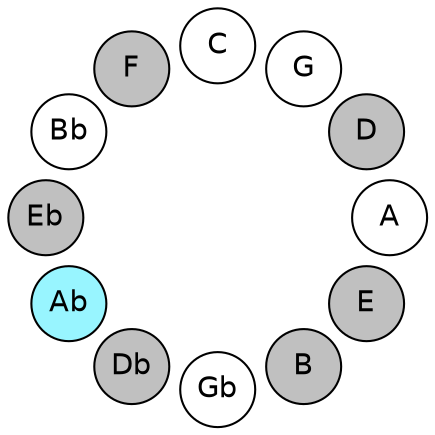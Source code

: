 
graph {

layout = circo;
mindist = .1

node [shape = circle, fontname = Helvetica, margin = 0, style = filled]
edge [style=invis]

subgraph 1 {
	E -- B -- Gb -- Db -- Ab -- Eb -- Bb -- F -- C -- G -- D -- A -- E
}

E [fillcolor = gray];
B [fillcolor = gray];
Gb [fillcolor = white];
Db [fillcolor = gray];
Ab [fillcolor = cadetblue1];
Eb [fillcolor = gray];
Bb [fillcolor = white];
F [fillcolor = gray];
C [fillcolor = white];
G [fillcolor = white];
D [fillcolor = gray];
A [fillcolor = white];
}
